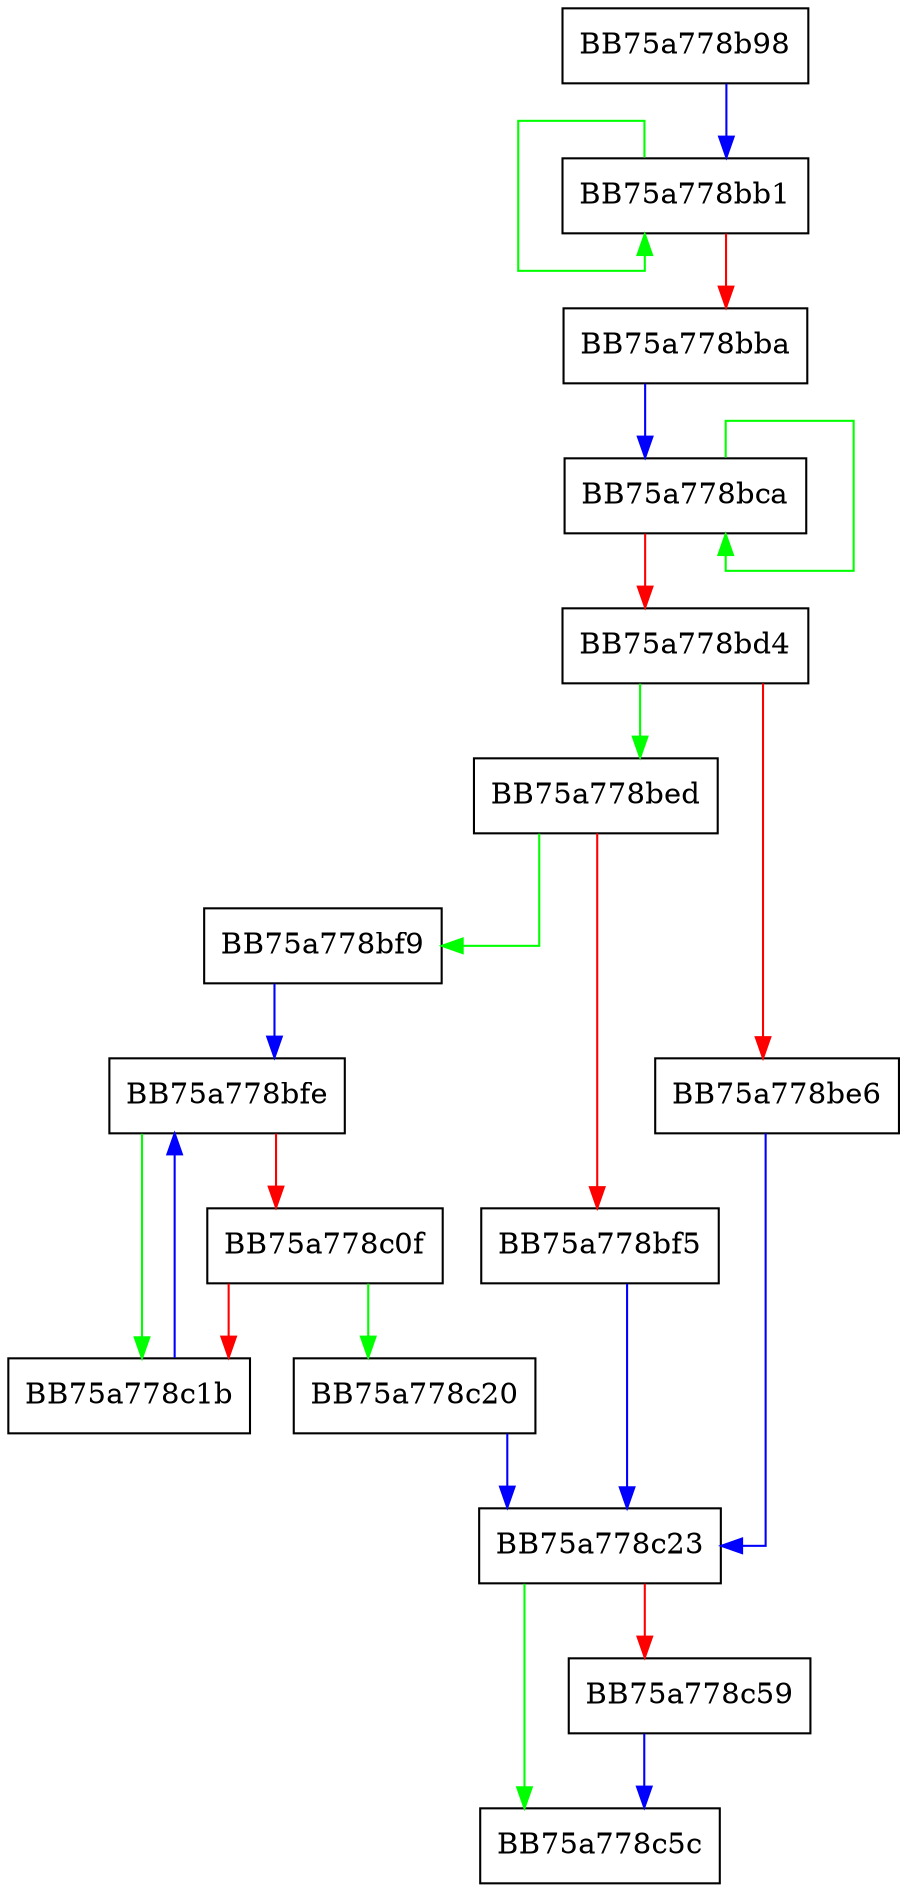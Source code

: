 digraph GetLocaleNameFromLangCountry {
  node [shape="box"];
  graph [splines=ortho];
  BB75a778b98 -> BB75a778bb1 [color="blue"];
  BB75a778bb1 -> BB75a778bb1 [color="green"];
  BB75a778bb1 -> BB75a778bba [color="red"];
  BB75a778bba -> BB75a778bca [color="blue"];
  BB75a778bca -> BB75a778bca [color="green"];
  BB75a778bca -> BB75a778bd4 [color="red"];
  BB75a778bd4 -> BB75a778bed [color="green"];
  BB75a778bd4 -> BB75a778be6 [color="red"];
  BB75a778be6 -> BB75a778c23 [color="blue"];
  BB75a778bed -> BB75a778bf9 [color="green"];
  BB75a778bed -> BB75a778bf5 [color="red"];
  BB75a778bf5 -> BB75a778c23 [color="blue"];
  BB75a778bf9 -> BB75a778bfe [color="blue"];
  BB75a778bfe -> BB75a778c1b [color="green"];
  BB75a778bfe -> BB75a778c0f [color="red"];
  BB75a778c0f -> BB75a778c20 [color="green"];
  BB75a778c0f -> BB75a778c1b [color="red"];
  BB75a778c1b -> BB75a778bfe [color="blue"];
  BB75a778c20 -> BB75a778c23 [color="blue"];
  BB75a778c23 -> BB75a778c5c [color="green"];
  BB75a778c23 -> BB75a778c59 [color="red"];
  BB75a778c59 -> BB75a778c5c [color="blue"];
}